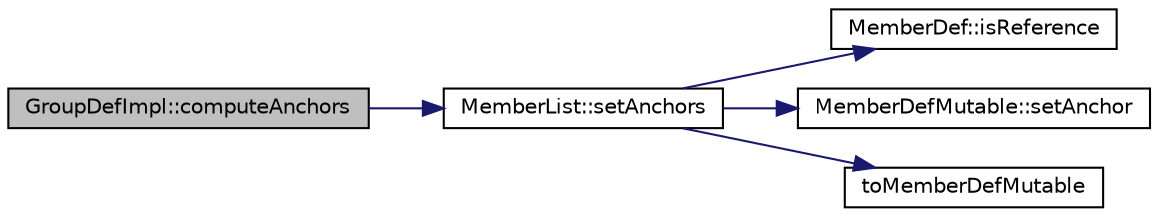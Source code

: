digraph "GroupDefImpl::computeAnchors"
{
 // LATEX_PDF_SIZE
  edge [fontname="Helvetica",fontsize="10",labelfontname="Helvetica",labelfontsize="10"];
  node [fontname="Helvetica",fontsize="10",shape=record];
  rankdir="LR";
  Node1 [label="GroupDefImpl::computeAnchors",height=0.2,width=0.4,color="black", fillcolor="grey75", style="filled", fontcolor="black",tooltip=" "];
  Node1 -> Node2 [color="midnightblue",fontsize="10",style="solid",fontname="Helvetica"];
  Node2 [label="MemberList::setAnchors",height=0.2,width=0.4,color="black", fillcolor="white", style="filled",URL="$classMemberList.html#ae626c9e633e5efcf3476b1c7c847d06b",tooltip=" "];
  Node2 -> Node3 [color="midnightblue",fontsize="10",style="solid",fontname="Helvetica"];
  Node3 [label="MemberDef::isReference",height=0.2,width=0.4,color="black", fillcolor="white", style="filled",URL="$classMemberDef.html#ade4d014822cd90624bc0ab3651ef456a",tooltip=" "];
  Node2 -> Node4 [color="midnightblue",fontsize="10",style="solid",fontname="Helvetica"];
  Node4 [label="MemberDefMutable::setAnchor",height=0.2,width=0.4,color="black", fillcolor="white", style="filled",URL="$classMemberDefMutable.html#af48fd6067d41423e4df51dedaf76cd3c",tooltip=" "];
  Node2 -> Node5 [color="midnightblue",fontsize="10",style="solid",fontname="Helvetica"];
  Node5 [label="toMemberDefMutable",height=0.2,width=0.4,color="black", fillcolor="white", style="filled",URL="$memberdef_8cpp.html#a9ea80ba313803ae565f05ce1c8eb6bb5",tooltip=" "];
}
